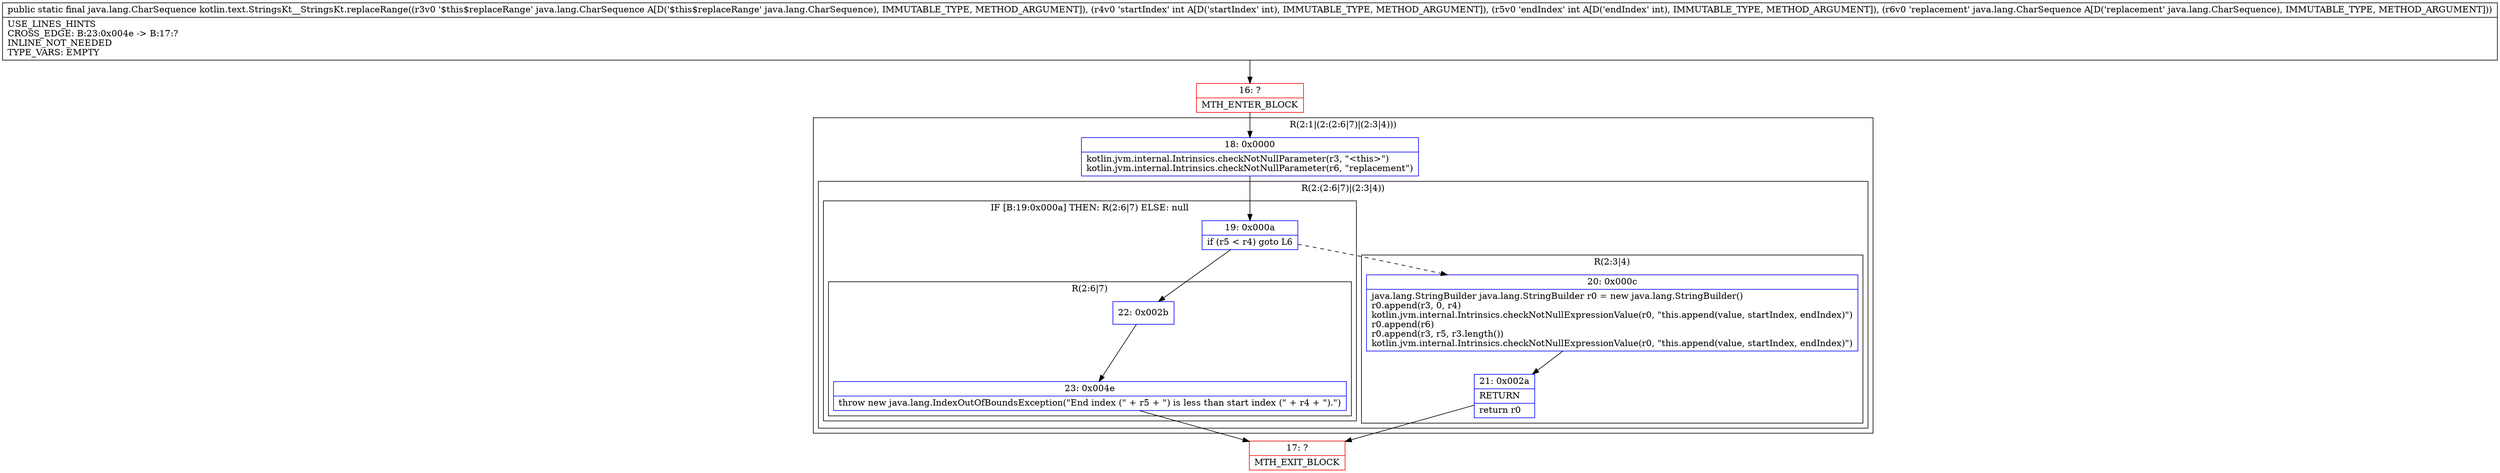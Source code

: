 digraph "CFG forkotlin.text.StringsKt__StringsKt.replaceRange(Ljava\/lang\/CharSequence;IILjava\/lang\/CharSequence;)Ljava\/lang\/CharSequence;" {
subgraph cluster_Region_379559857 {
label = "R(2:1|(2:(2:6|7)|(2:3|4)))";
node [shape=record,color=blue];
Node_18 [shape=record,label="{18\:\ 0x0000|kotlin.jvm.internal.Intrinsics.checkNotNullParameter(r3, \"\<this\>\")\lkotlin.jvm.internal.Intrinsics.checkNotNullParameter(r6, \"replacement\")\l}"];
subgraph cluster_Region_1344881950 {
label = "R(2:(2:6|7)|(2:3|4))";
node [shape=record,color=blue];
subgraph cluster_IfRegion_135974813 {
label = "IF [B:19:0x000a] THEN: R(2:6|7) ELSE: null";
node [shape=record,color=blue];
Node_19 [shape=record,label="{19\:\ 0x000a|if (r5 \< r4) goto L6\l}"];
subgraph cluster_Region_1369214022 {
label = "R(2:6|7)";
node [shape=record,color=blue];
Node_22 [shape=record,label="{22\:\ 0x002b}"];
Node_23 [shape=record,label="{23\:\ 0x004e|throw new java.lang.IndexOutOfBoundsException(\"End index (\" + r5 + \") is less than start index (\" + r4 + \").\")\l}"];
}
}
subgraph cluster_Region_53363297 {
label = "R(2:3|4)";
node [shape=record,color=blue];
Node_20 [shape=record,label="{20\:\ 0x000c|java.lang.StringBuilder java.lang.StringBuilder r0 = new java.lang.StringBuilder()\lr0.append(r3, 0, r4)\lkotlin.jvm.internal.Intrinsics.checkNotNullExpressionValue(r0, \"this.append(value, startIndex, endIndex)\")\lr0.append(r6)\lr0.append(r3, r5, r3.length())\lkotlin.jvm.internal.Intrinsics.checkNotNullExpressionValue(r0, \"this.append(value, startIndex, endIndex)\")\l}"];
Node_21 [shape=record,label="{21\:\ 0x002a|RETURN\l|return r0\l}"];
}
}
}
Node_16 [shape=record,color=red,label="{16\:\ ?|MTH_ENTER_BLOCK\l}"];
Node_17 [shape=record,color=red,label="{17\:\ ?|MTH_EXIT_BLOCK\l}"];
MethodNode[shape=record,label="{public static final java.lang.CharSequence kotlin.text.StringsKt__StringsKt.replaceRange((r3v0 '$this$replaceRange' java.lang.CharSequence A[D('$this$replaceRange' java.lang.CharSequence), IMMUTABLE_TYPE, METHOD_ARGUMENT]), (r4v0 'startIndex' int A[D('startIndex' int), IMMUTABLE_TYPE, METHOD_ARGUMENT]), (r5v0 'endIndex' int A[D('endIndex' int), IMMUTABLE_TYPE, METHOD_ARGUMENT]), (r6v0 'replacement' java.lang.CharSequence A[D('replacement' java.lang.CharSequence), IMMUTABLE_TYPE, METHOD_ARGUMENT]))  | USE_LINES_HINTS\lCROSS_EDGE: B:23:0x004e \-\> B:17:?\lINLINE_NOT_NEEDED\lTYPE_VARS: EMPTY\l}"];
MethodNode -> Node_16;Node_18 -> Node_19;
Node_19 -> Node_20[style=dashed];
Node_19 -> Node_22;
Node_22 -> Node_23;
Node_23 -> Node_17;
Node_20 -> Node_21;
Node_21 -> Node_17;
Node_16 -> Node_18;
}

